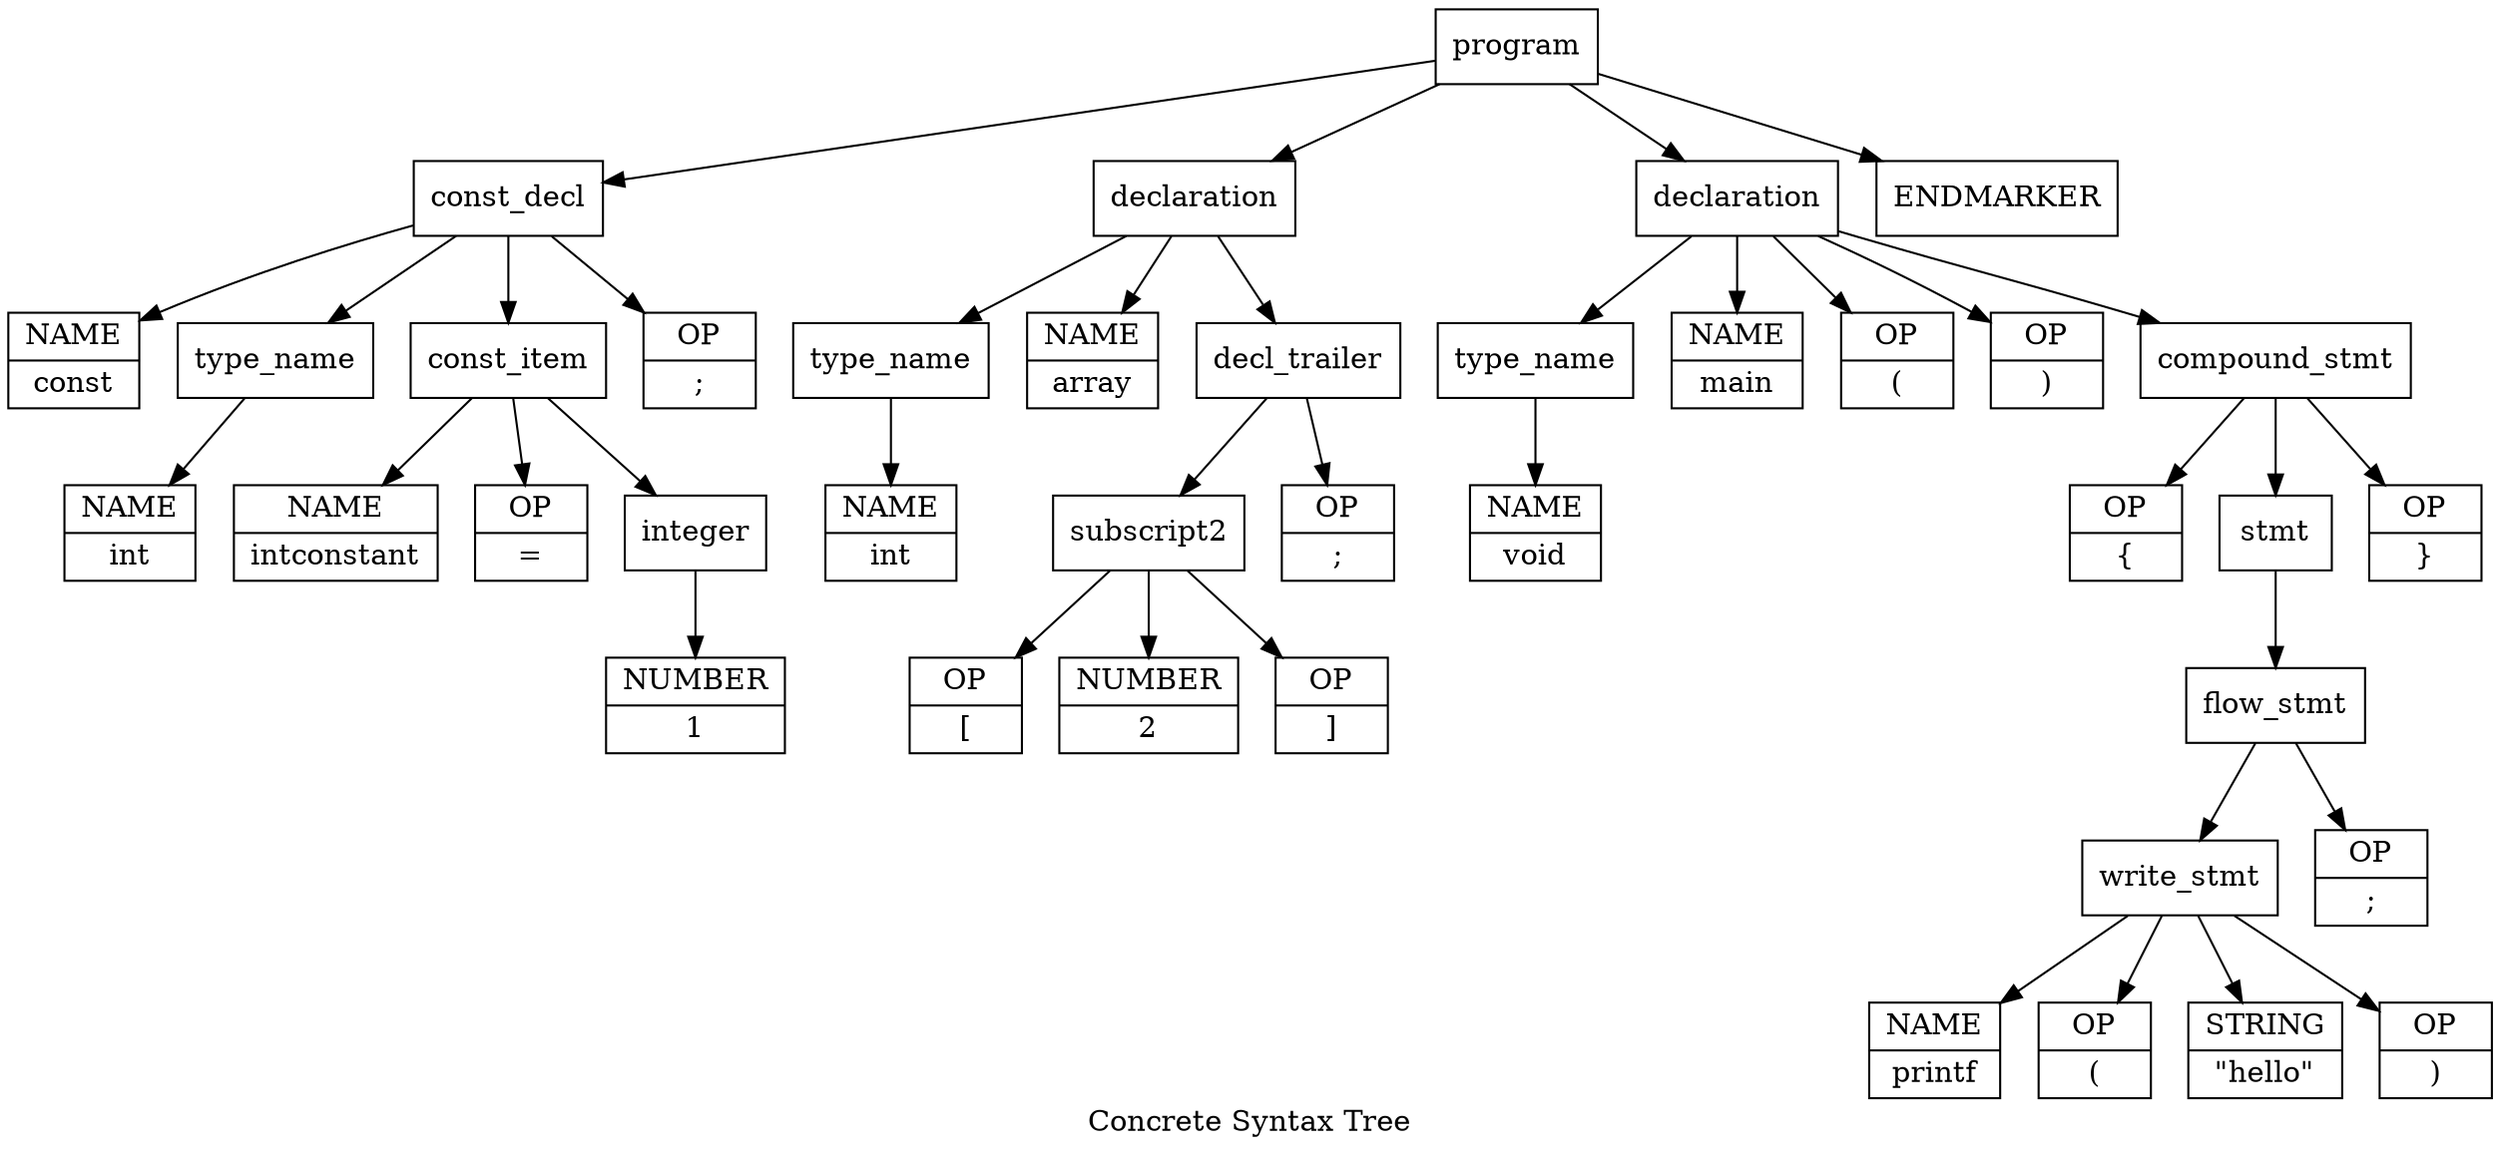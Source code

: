 digraph "Concrete Syntax Tree" {
	label="Concrete Syntax Tree";

	Node0x55555587f380 [shape=record,label="{program}"];
	Node0x55555587f380 -> Node0x55555587f3d0;
	Node0x55555587f380 -> Node0x555555880190;
	Node0x55555587f380 -> Node0x555555880590;
	Node0x55555587f380 -> Node0x555555880c20;
	Node0x555555880c20 [shape=record,label="{ENDMARKER}"];
	Node0x555555880590 [shape=record,label="{declaration}"];
	Node0x555555880590 -> Node0x5555558805e0;
	Node0x555555880590 -> Node0x555555880680;
	Node0x555555880590 -> Node0x5555558806f0;
	Node0x555555880590 -> Node0x555555880770;
	Node0x555555880590 -> Node0x5555558807c0;
	Node0x5555558807c0 [shape=record,label="{compound_stmt}"];
	Node0x5555558807c0 -> Node0x555555880810;
	Node0x5555558807c0 -> Node0x555555880860;
	Node0x5555558807c0 -> Node0x555555880b50;
	Node0x555555880b50 [shape=record,label="{OP|\}}"];
	Node0x555555880860 [shape=record,label="{stmt}"];
	Node0x555555880860 -> Node0x5555558808b0;
	Node0x5555558808b0 [shape=record,label="{flow_stmt}"];
	Node0x5555558808b0 -> Node0x555555880900;
	Node0x5555558808b0 -> Node0x555555880ae0;
	Node0x555555880ae0 [shape=record,label="{OP|;}"];
	Node0x555555880900 [shape=record,label="{write_stmt}"];
	Node0x555555880900 -> Node0x555555880950;
	Node0x555555880900 -> Node0x5555558809a0;
	Node0x555555880900 -> Node0x555555880a10;
	Node0x555555880900 -> Node0x555555880a90;
	Node0x555555880a90 [shape=record,label="{OP|)}"];
	Node0x555555880a10 [shape=record,label="{STRING|\"hello\"}"];
	Node0x5555558809a0 [shape=record,label="{OP|(}"];
	Node0x555555880950 [shape=record,label="{NAME|printf}"];
	Node0x555555880810 [shape=record,label="{OP|\{}"];
	Node0x555555880770 [shape=record,label="{OP|)}"];
	Node0x5555558806f0 [shape=record,label="{OP|(}"];
	Node0x555555880680 [shape=record,label="{NAME|main}"];
	Node0x5555558805e0 [shape=record,label="{type_name}"];
	Node0x5555558805e0 -> Node0x555555880630;
	Node0x555555880630 [shape=record,label="{NAME|void}"];
	Node0x555555880190 [shape=record,label="{declaration}"];
	Node0x555555880190 -> Node0x5555558801e0;
	Node0x555555880190 -> Node0x5555558802c0;
	Node0x555555880190 -> Node0x555555880330;
	Node0x555555880330 [shape=record,label="{decl_trailer}"];
	Node0x555555880330 -> Node0x555555880380;
	Node0x555555880330 -> Node0x555555880510;
	Node0x555555880510 [shape=record,label="{OP|;}"];
	Node0x555555880380 [shape=record,label="{subscript2}"];
	Node0x555555880380 -> Node0x5555558803d0;
	Node0x555555880380 -> Node0x555555880420;
	Node0x555555880380 -> Node0x555555880490;
	Node0x555555880490 [shape=record,label="{OP|]}"];
	Node0x555555880420 [shape=record,label="{NUMBER|2}"];
	Node0x5555558803d0 [shape=record,label="{OP|[}"];
	Node0x5555558802c0 [shape=record,label="{NAME|array}"];
	Node0x5555558801e0 [shape=record,label="{type_name}"];
	Node0x5555558801e0 -> Node0x555555880230;
	Node0x555555880230 [shape=record,label="{NAME|int}"];
	Node0x55555587f3d0 [shape=record,label="{const_decl}"];
	Node0x55555587f3d0 -> Node0x55555587f420;
	Node0x55555587f3d0 -> Node0x55555587f490;
	Node0x55555587f3d0 -> Node0x55555587f570;
	Node0x55555587f3d0 -> Node0x555555880140;
	Node0x555555880140 [shape=record,label="{OP|;}"];
	Node0x55555587f570 [shape=record,label="{const_item}"];
	Node0x55555587f570 -> Node0x555555880000;
	Node0x55555587f570 -> Node0x555555880050;
	Node0x55555587f570 -> Node0x5555558800a0;
	Node0x5555558800a0 [shape=record,label="{integer}"];
	Node0x5555558800a0 -> Node0x5555558800f0;
	Node0x5555558800f0 [shape=record,label="{NUMBER|1}"];
	Node0x555555880050 [shape=record,label="{OP|=}"];
	Node0x555555880000 [shape=record,label="{NAME|intconstant}"];
	Node0x55555587f490 [shape=record,label="{type_name}"];
	Node0x55555587f490 -> Node0x55555587f4e0;
	Node0x55555587f4e0 [shape=record,label="{NAME|int}"];
	Node0x55555587f420 [shape=record,label="{NAME|const}"];
}
